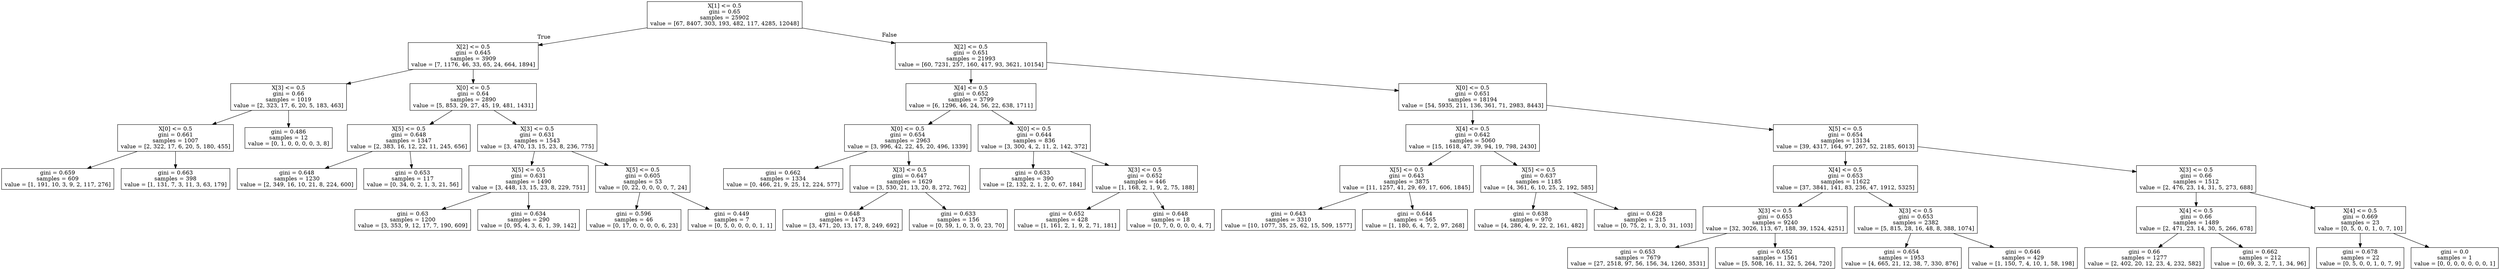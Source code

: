 digraph Tree {
node [shape=box] ;
0 [label="X[1] <= 0.5\ngini = 0.65\nsamples = 25902\nvalue = [67, 8407, 303, 193, 482, 117, 4285, 12048]"] ;
1 [label="X[2] <= 0.5\ngini = 0.645\nsamples = 3909\nvalue = [7, 1176, 46, 33, 65, 24, 664, 1894]"] ;
0 -> 1 [labeldistance=2.5, labelangle=45, headlabel="True"] ;
2 [label="X[3] <= 0.5\ngini = 0.66\nsamples = 1019\nvalue = [2, 323, 17, 6, 20, 5, 183, 463]"] ;
1 -> 2 ;
3 [label="X[0] <= 0.5\ngini = 0.661\nsamples = 1007\nvalue = [2, 322, 17, 6, 20, 5, 180, 455]"] ;
2 -> 3 ;
4 [label="gini = 0.659\nsamples = 609\nvalue = [1, 191, 10, 3, 9, 2, 117, 276]"] ;
3 -> 4 ;
5 [label="gini = 0.663\nsamples = 398\nvalue = [1, 131, 7, 3, 11, 3, 63, 179]"] ;
3 -> 5 ;
6 [label="gini = 0.486\nsamples = 12\nvalue = [0, 1, 0, 0, 0, 0, 3, 8]"] ;
2 -> 6 ;
7 [label="X[0] <= 0.5\ngini = 0.64\nsamples = 2890\nvalue = [5, 853, 29, 27, 45, 19, 481, 1431]"] ;
1 -> 7 ;
8 [label="X[5] <= 0.5\ngini = 0.648\nsamples = 1347\nvalue = [2, 383, 16, 12, 22, 11, 245, 656]"] ;
7 -> 8 ;
9 [label="gini = 0.648\nsamples = 1230\nvalue = [2, 349, 16, 10, 21, 8, 224, 600]"] ;
8 -> 9 ;
10 [label="gini = 0.653\nsamples = 117\nvalue = [0, 34, 0, 2, 1, 3, 21, 56]"] ;
8 -> 10 ;
11 [label="X[3] <= 0.5\ngini = 0.631\nsamples = 1543\nvalue = [3, 470, 13, 15, 23, 8, 236, 775]"] ;
7 -> 11 ;
12 [label="X[5] <= 0.5\ngini = 0.631\nsamples = 1490\nvalue = [3, 448, 13, 15, 23, 8, 229, 751]"] ;
11 -> 12 ;
13 [label="gini = 0.63\nsamples = 1200\nvalue = [3, 353, 9, 12, 17, 7, 190, 609]"] ;
12 -> 13 ;
14 [label="gini = 0.634\nsamples = 290\nvalue = [0, 95, 4, 3, 6, 1, 39, 142]"] ;
12 -> 14 ;
15 [label="X[5] <= 0.5\ngini = 0.605\nsamples = 53\nvalue = [0, 22, 0, 0, 0, 0, 7, 24]"] ;
11 -> 15 ;
16 [label="gini = 0.596\nsamples = 46\nvalue = [0, 17, 0, 0, 0, 0, 6, 23]"] ;
15 -> 16 ;
17 [label="gini = 0.449\nsamples = 7\nvalue = [0, 5, 0, 0, 0, 0, 1, 1]"] ;
15 -> 17 ;
18 [label="X[2] <= 0.5\ngini = 0.651\nsamples = 21993\nvalue = [60, 7231, 257, 160, 417, 93, 3621, 10154]"] ;
0 -> 18 [labeldistance=2.5, labelangle=-45, headlabel="False"] ;
19 [label="X[4] <= 0.5\ngini = 0.652\nsamples = 3799\nvalue = [6, 1296, 46, 24, 56, 22, 638, 1711]"] ;
18 -> 19 ;
20 [label="X[0] <= 0.5\ngini = 0.654\nsamples = 2963\nvalue = [3, 996, 42, 22, 45, 20, 496, 1339]"] ;
19 -> 20 ;
21 [label="gini = 0.662\nsamples = 1334\nvalue = [0, 466, 21, 9, 25, 12, 224, 577]"] ;
20 -> 21 ;
22 [label="X[3] <= 0.5\ngini = 0.647\nsamples = 1629\nvalue = [3, 530, 21, 13, 20, 8, 272, 762]"] ;
20 -> 22 ;
23 [label="gini = 0.648\nsamples = 1473\nvalue = [3, 471, 20, 13, 17, 8, 249, 692]"] ;
22 -> 23 ;
24 [label="gini = 0.633\nsamples = 156\nvalue = [0, 59, 1, 0, 3, 0, 23, 70]"] ;
22 -> 24 ;
25 [label="X[0] <= 0.5\ngini = 0.644\nsamples = 836\nvalue = [3, 300, 4, 2, 11, 2, 142, 372]"] ;
19 -> 25 ;
26 [label="gini = 0.633\nsamples = 390\nvalue = [2, 132, 2, 1, 2, 0, 67, 184]"] ;
25 -> 26 ;
27 [label="X[3] <= 0.5\ngini = 0.652\nsamples = 446\nvalue = [1, 168, 2, 1, 9, 2, 75, 188]"] ;
25 -> 27 ;
28 [label="gini = 0.652\nsamples = 428\nvalue = [1, 161, 2, 1, 9, 2, 71, 181]"] ;
27 -> 28 ;
29 [label="gini = 0.648\nsamples = 18\nvalue = [0, 7, 0, 0, 0, 0, 4, 7]"] ;
27 -> 29 ;
30 [label="X[0] <= 0.5\ngini = 0.651\nsamples = 18194\nvalue = [54, 5935, 211, 136, 361, 71, 2983, 8443]"] ;
18 -> 30 ;
31 [label="X[4] <= 0.5\ngini = 0.642\nsamples = 5060\nvalue = [15, 1618, 47, 39, 94, 19, 798, 2430]"] ;
30 -> 31 ;
32 [label="X[5] <= 0.5\ngini = 0.643\nsamples = 3875\nvalue = [11, 1257, 41, 29, 69, 17, 606, 1845]"] ;
31 -> 32 ;
33 [label="gini = 0.643\nsamples = 3310\nvalue = [10, 1077, 35, 25, 62, 15, 509, 1577]"] ;
32 -> 33 ;
34 [label="gini = 0.644\nsamples = 565\nvalue = [1, 180, 6, 4, 7, 2, 97, 268]"] ;
32 -> 34 ;
35 [label="X[5] <= 0.5\ngini = 0.637\nsamples = 1185\nvalue = [4, 361, 6, 10, 25, 2, 192, 585]"] ;
31 -> 35 ;
36 [label="gini = 0.638\nsamples = 970\nvalue = [4, 286, 4, 9, 22, 2, 161, 482]"] ;
35 -> 36 ;
37 [label="gini = 0.628\nsamples = 215\nvalue = [0, 75, 2, 1, 3, 0, 31, 103]"] ;
35 -> 37 ;
38 [label="X[5] <= 0.5\ngini = 0.654\nsamples = 13134\nvalue = [39, 4317, 164, 97, 267, 52, 2185, 6013]"] ;
30 -> 38 ;
39 [label="X[4] <= 0.5\ngini = 0.653\nsamples = 11622\nvalue = [37, 3841, 141, 83, 236, 47, 1912, 5325]"] ;
38 -> 39 ;
40 [label="X[3] <= 0.5\ngini = 0.653\nsamples = 9240\nvalue = [32, 3026, 113, 67, 188, 39, 1524, 4251]"] ;
39 -> 40 ;
41 [label="gini = 0.653\nsamples = 7679\nvalue = [27, 2518, 97, 56, 156, 34, 1260, 3531]"] ;
40 -> 41 ;
42 [label="gini = 0.652\nsamples = 1561\nvalue = [5, 508, 16, 11, 32, 5, 264, 720]"] ;
40 -> 42 ;
43 [label="X[3] <= 0.5\ngini = 0.653\nsamples = 2382\nvalue = [5, 815, 28, 16, 48, 8, 388, 1074]"] ;
39 -> 43 ;
44 [label="gini = 0.654\nsamples = 1953\nvalue = [4, 665, 21, 12, 38, 7, 330, 876]"] ;
43 -> 44 ;
45 [label="gini = 0.646\nsamples = 429\nvalue = [1, 150, 7, 4, 10, 1, 58, 198]"] ;
43 -> 45 ;
46 [label="X[3] <= 0.5\ngini = 0.66\nsamples = 1512\nvalue = [2, 476, 23, 14, 31, 5, 273, 688]"] ;
38 -> 46 ;
47 [label="X[4] <= 0.5\ngini = 0.66\nsamples = 1489\nvalue = [2, 471, 23, 14, 30, 5, 266, 678]"] ;
46 -> 47 ;
48 [label="gini = 0.66\nsamples = 1277\nvalue = [2, 402, 20, 12, 23, 4, 232, 582]"] ;
47 -> 48 ;
49 [label="gini = 0.662\nsamples = 212\nvalue = [0, 69, 3, 2, 7, 1, 34, 96]"] ;
47 -> 49 ;
50 [label="X[4] <= 0.5\ngini = 0.669\nsamples = 23\nvalue = [0, 5, 0, 0, 1, 0, 7, 10]"] ;
46 -> 50 ;
51 [label="gini = 0.678\nsamples = 22\nvalue = [0, 5, 0, 0, 1, 0, 7, 9]"] ;
50 -> 51 ;
52 [label="gini = 0.0\nsamples = 1\nvalue = [0, 0, 0, 0, 0, 0, 0, 1]"] ;
50 -> 52 ;
}